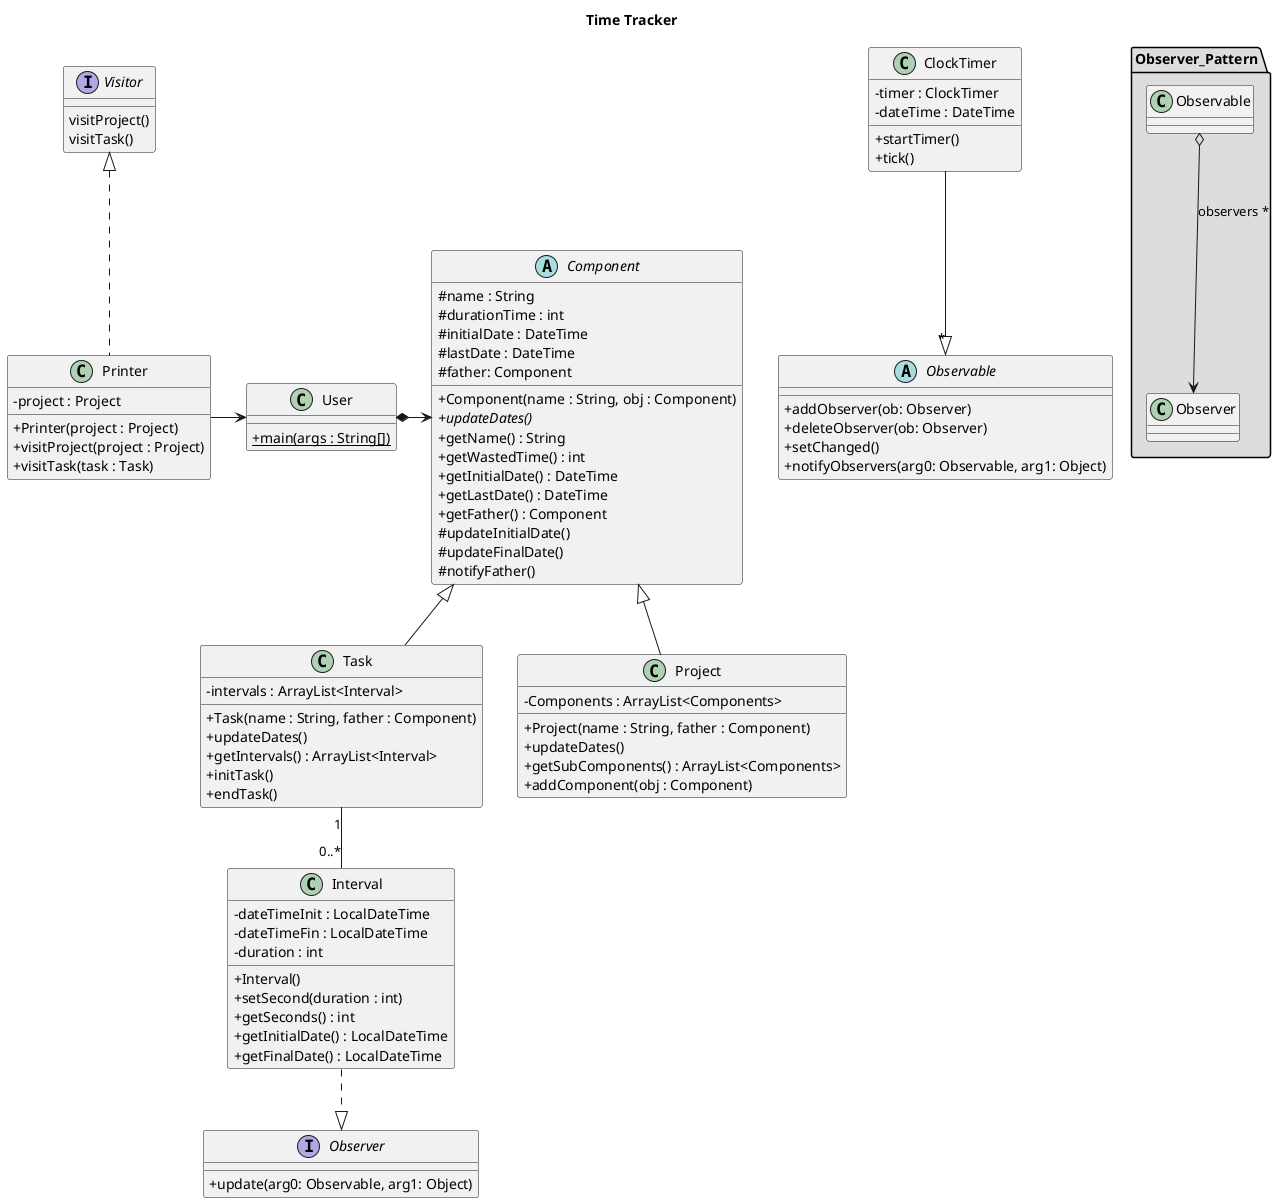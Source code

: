 @startuml
skinparam classAttributeIconSize 0

title "Time Tracker"

class User{
+{static} main(args : String[])
}

interface Visitor {
visitProject()
visitTask()
}

class Printer implements Visitor{
- project : Project
+ Printer(project : Project)
+ visitProject(project : Project)
+ visitTask(task : Task)
}

class Task extends Component{
- intervals : ArrayList<Interval>
+ Task(name : String, father : Component)
+ updateDates()
+ getIntervals() : ArrayList<Interval>
+ initTask()
+ endTask()
}

class Project extends Component {
- Components : ArrayList<Components>
+ Project(name : String, father : Component)
+ updateDates()
+ getSubComponents() : ArrayList<Components>
+ addComponent(obj : Component)
}

package "Observer_Pattern" #DDDDDD{
    Observable o--> Observer : observers *
}

abstract class Observable{
+ addObserver(ob: Observer)
+ deleteObserver(ob: Observer)
+setChanged()
+notifyObservers(arg0: Observable, arg1: Object)
}

interface Observer{
+update(arg0: Observable, arg1: Object)
}

class ClockTimer{
- timer : ClockTimer
- dateTime : DateTime
+ startTimer()
+ tick()
}

abstract class Component{
# name : String
# durationTime : int
# initialDate : DateTime
# lastDate : DateTime
# father: Component
+ Component(name : String, obj : Component)
+ {abstract} updateDates()
+ getName() : String
+ getWastedTime() : int
+ getInitialDate() : DateTime
+ getLastDate() : DateTime
+ getFather() : Component
# updateInitialDate()
# updateFinalDate()
# notifyFather()
}

class Interval {
- dateTimeInit : LocalDateTime
- dateTimeFin : LocalDateTime
- duration : int
+ Interval()
+ setSecond(duration : int)
+ getSeconds() : int
+ getInitialDate() : LocalDateTime
+ getFinalDate() : LocalDateTime
}




User *-right-> Component
'Project "1"-left-"0..*" Project
Printer -right-> User
Task "1"--"0..*" Interval
ClockTimer --|> "*" Observable
Interval ..|> Observer


@enduml
